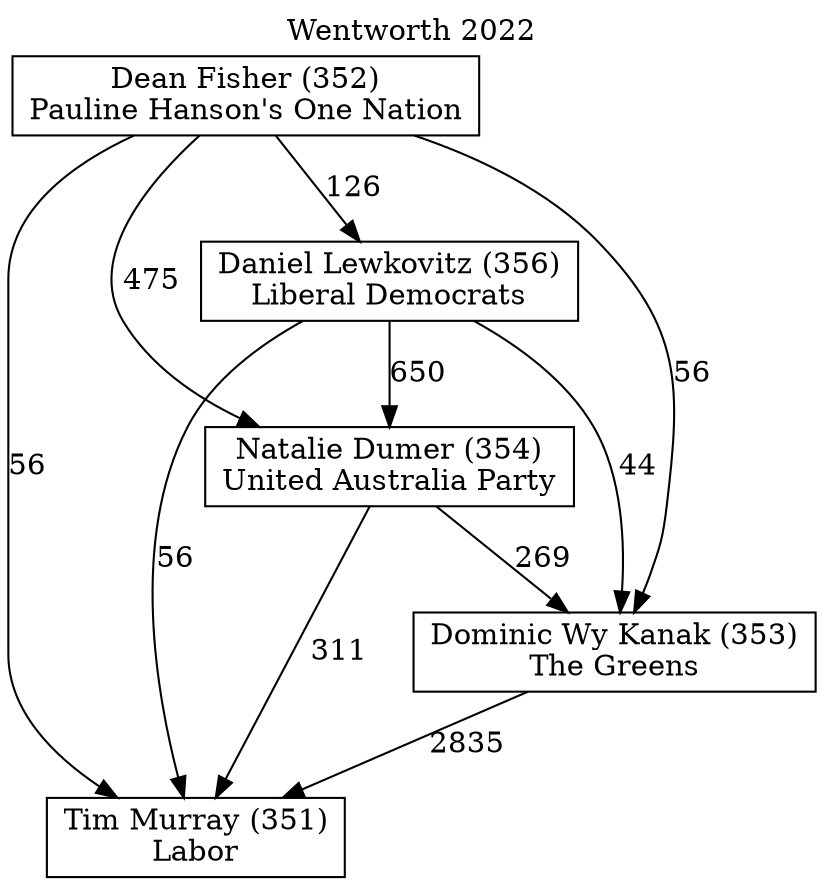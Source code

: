 // House preference flow
digraph "Tim Murray (351)_Wentworth_2022" {
	graph [label="Wentworth 2022" labelloc=t mclimit=10]
	node [shape=box]
	"Daniel Lewkovitz (356)" [label="Daniel Lewkovitz (356)
Liberal Democrats"]
	"Dean Fisher (352)" [label="Dean Fisher (352)
Pauline Hanson's One Nation"]
	"Dominic Wy Kanak (353)" [label="Dominic Wy Kanak (353)
The Greens"]
	"Natalie Dumer (354)" [label="Natalie Dumer (354)
United Australia Party"]
	"Tim Murray (351)" [label="Tim Murray (351)
Labor"]
	"Daniel Lewkovitz (356)" -> "Dominic Wy Kanak (353)" [label=44]
	"Daniel Lewkovitz (356)" -> "Natalie Dumer (354)" [label=650]
	"Daniel Lewkovitz (356)" -> "Tim Murray (351)" [label=56]
	"Dean Fisher (352)" -> "Daniel Lewkovitz (356)" [label=126]
	"Dean Fisher (352)" -> "Dominic Wy Kanak (353)" [label=56]
	"Dean Fisher (352)" -> "Natalie Dumer (354)" [label=475]
	"Dean Fisher (352)" -> "Tim Murray (351)" [label=56]
	"Dominic Wy Kanak (353)" -> "Tim Murray (351)" [label=2835]
	"Natalie Dumer (354)" -> "Dominic Wy Kanak (353)" [label=269]
	"Natalie Dumer (354)" -> "Tim Murray (351)" [label=311]
}
